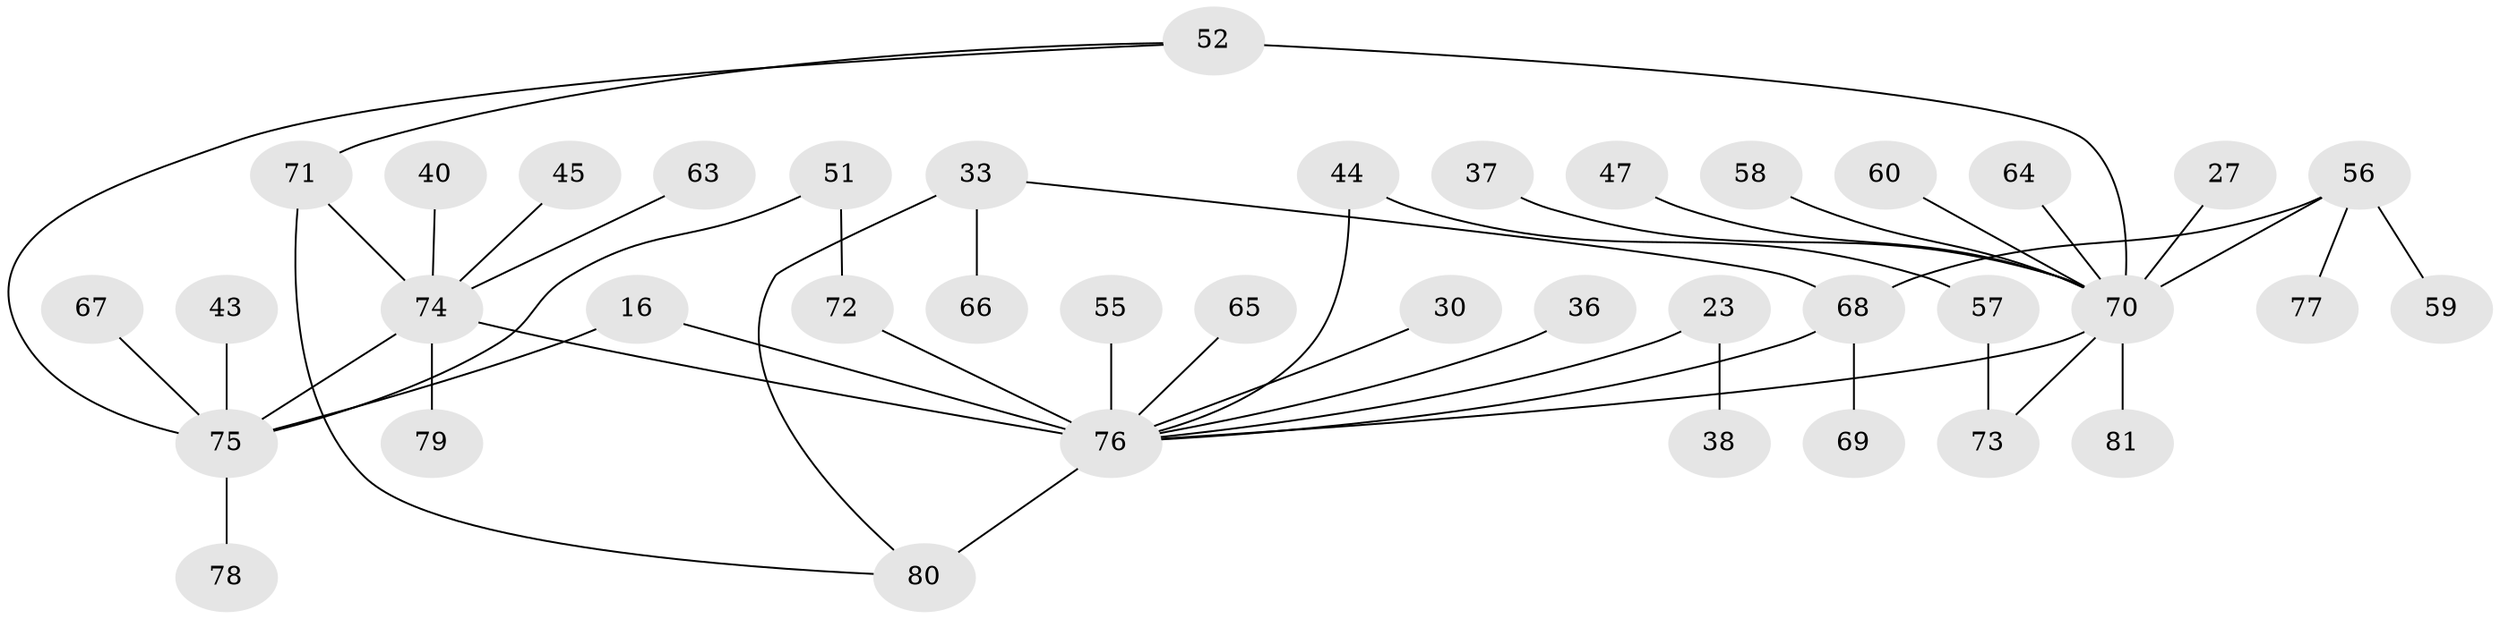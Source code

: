 // original degree distribution, {6: 0.024691358024691357, 2: 0.30864197530864196, 3: 0.19753086419753085, 4: 0.1111111111111111, 8: 0.012345679012345678, 5: 0.037037037037037035, 1: 0.30864197530864196}
// Generated by graph-tools (version 1.1) at 2025/42/03/09/25 04:42:52]
// undirected, 40 vertices, 47 edges
graph export_dot {
graph [start="1"]
  node [color=gray90,style=filled];
  16;
  23;
  27;
  30;
  33 [super="+4"];
  36;
  37;
  38 [super="+34"];
  40;
  43;
  44;
  45;
  47;
  51;
  52 [super="+46"];
  55;
  56 [super="+25"];
  57;
  58;
  59;
  60;
  63;
  64;
  65 [super="+32"];
  66;
  67;
  68 [super="+8+15"];
  69;
  70 [super="+9+54+49"];
  71 [super="+61"];
  72;
  73;
  74 [super="+42+62"];
  75 [super="+31+41"];
  76 [super="+6+18+12+48"];
  77;
  78;
  79;
  80 [super="+3+1"];
  81 [super="+26"];
  16 -- 76;
  16 -- 75;
  23 -- 38 [weight=2];
  23 -- 76;
  27 -- 70;
  30 -- 76;
  33 -- 66;
  33 -- 68;
  33 -- 80 [weight=2];
  36 -- 76;
  37 -- 70;
  40 -- 74;
  43 -- 75;
  44 -- 57;
  44 -- 76;
  45 -- 74;
  47 -- 70;
  51 -- 72;
  51 -- 75;
  52 -- 71;
  52 -- 75;
  52 -- 70 [weight=2];
  55 -- 76;
  56 -- 70;
  56 -- 59;
  56 -- 68;
  56 -- 77;
  57 -- 73;
  58 -- 70;
  60 -- 70;
  63 -- 74;
  64 -- 70;
  65 -- 76;
  67 -- 75;
  68 -- 69;
  68 -- 76;
  70 -- 76 [weight=2];
  70 -- 73;
  70 -- 81;
  71 -- 80;
  71 -- 74;
  72 -- 76;
  74 -- 76 [weight=3];
  74 -- 75 [weight=2];
  74 -- 79;
  75 -- 78;
  76 -- 80 [weight=3];
}
